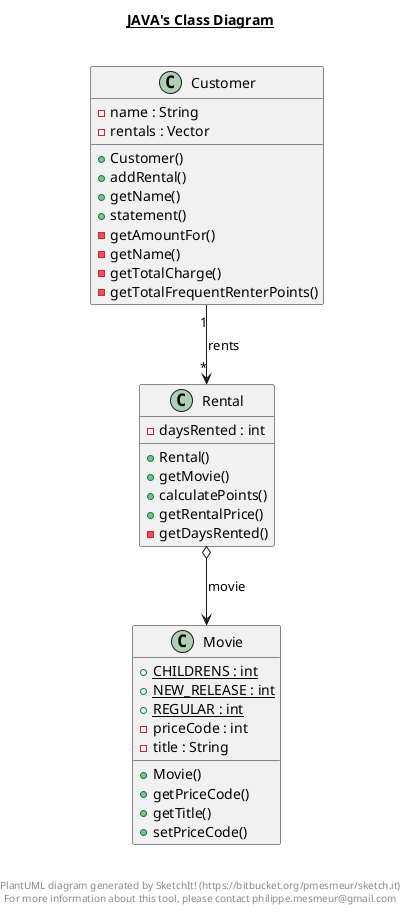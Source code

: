 @startuml

title __JAVA's Class Diagram__\n

    class Customer {
        - name : String
        - rentals : Vector
        + Customer()
        + addRental()
        + getName()
        + statement()
        - getAmountFor()
        - getName()
        -getTotalCharge()
        -getTotalFrequentRenterPoints()
    }
    class Movie {
        {static} + CHILDRENS : int
        {static} + NEW_RELEASE : int
        {static} + REGULAR : int
        - priceCode : int
        - title : String
        + Movie()
        + getPriceCode()
        + getTitle()
        + setPriceCode()
    }
    class Rental {
        - daysRented : int
        + Rental()
        + getMovie()
        + calculatePoints()
        + getRentalPrice()
        - getDaysRented()
    }


  Rental o--> Movie : movie
  Customer "1" --> "*" Rental: rents


right footer


PlantUML diagram generated by SketchIt! (https://bitbucket.org/pmesmeur/sketch.it)
For more information about this tool, please contact philippe.mesmeur@gmail.com
endfooter

@enduml
